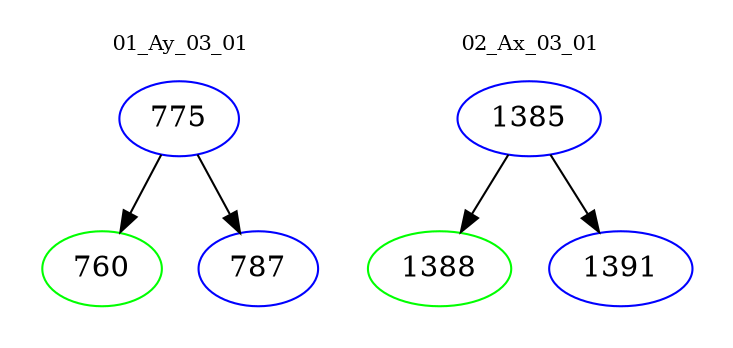 digraph{
subgraph cluster_0 {
color = white
label = "01_Ay_03_01";
fontsize=10;
T0_775 [label="775", color="blue"]
T0_775 -> T0_760 [color="black"]
T0_760 [label="760", color="green"]
T0_775 -> T0_787 [color="black"]
T0_787 [label="787", color="blue"]
}
subgraph cluster_1 {
color = white
label = "02_Ax_03_01";
fontsize=10;
T1_1385 [label="1385", color="blue"]
T1_1385 -> T1_1388 [color="black"]
T1_1388 [label="1388", color="green"]
T1_1385 -> T1_1391 [color="black"]
T1_1391 [label="1391", color="blue"]
}
}
